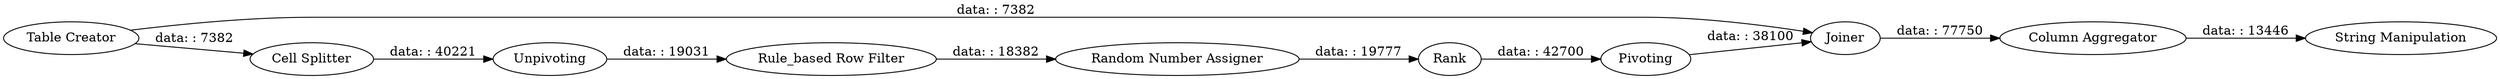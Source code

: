 digraph {
	"-2509191946352238126_10" [label=Joiner]
	"-2509191946352238126_7" [label=Rank]
	"-2509191946352238126_4" [label="Random Number Assigner"]
	"-2509191946352238126_8" [label=Pivoting]
	"-2509191946352238126_11" [label="String Manipulation"]
	"-2509191946352238126_2" [label="Cell Splitter"]
	"-2509191946352238126_3" [label=Unpivoting]
	"-2509191946352238126_9" [label="Column Aggregator"]
	"-2509191946352238126_6" [label="Rule_based Row Filter"]
	"-2509191946352238126_1" [label="Table Creator"]
	"-2509191946352238126_1" -> "-2509191946352238126_2" [label="data: : 7382"]
	"-2509191946352238126_4" -> "-2509191946352238126_7" [label="data: : 19777"]
	"-2509191946352238126_1" -> "-2509191946352238126_10" [label="data: : 7382"]
	"-2509191946352238126_2" -> "-2509191946352238126_3" [label="data: : 40221"]
	"-2509191946352238126_3" -> "-2509191946352238126_6" [label="data: : 19031"]
	"-2509191946352238126_7" -> "-2509191946352238126_8" [label="data: : 42700"]
	"-2509191946352238126_10" -> "-2509191946352238126_9" [label="data: : 77750"]
	"-2509191946352238126_6" -> "-2509191946352238126_4" [label="data: : 18382"]
	"-2509191946352238126_8" -> "-2509191946352238126_10" [label="data: : 38100"]
	"-2509191946352238126_9" -> "-2509191946352238126_11" [label="data: : 13446"]
	rankdir=LR
}
